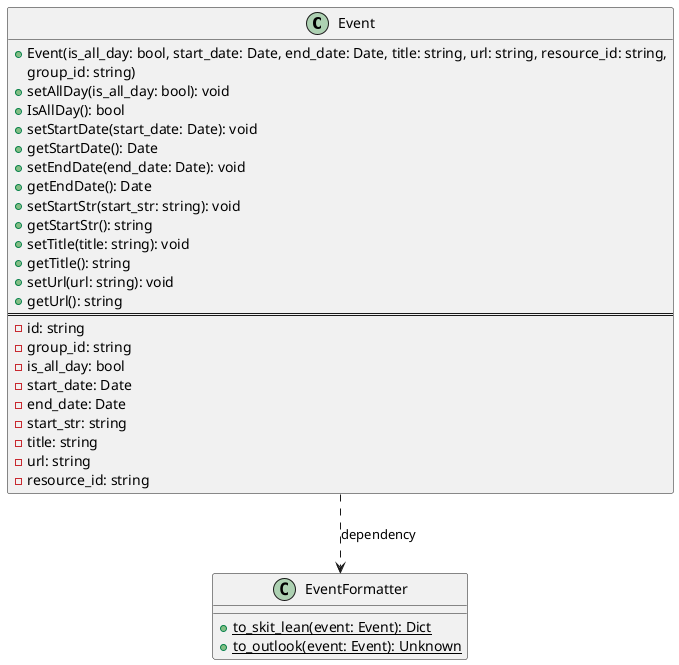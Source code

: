 @startuml


class Event{
    + Event(is_all_day: bool, start_date: Date, end_date: Date, title: string, url: string, resource_id: string,
        group_id: string)
    + setAllDay(is_all_day: bool): void
    + IsAllDay(): bool
    + setStartDate(start_date: Date): void
    + getStartDate(): Date
    + setEndDate(end_date: Date): void
    + getEndDate(): Date
    + setStartStr(start_str: string): void
    + getStartStr(): string
    + setTitle(title: string): void
    + getTitle(): string
    + setUrl(url: string): void
    + getUrl(): string
    ===
    - id: string
    - group_id: string
    - is_all_day: bool
    - start_date: Date
    - end_date: Date
    - start_str: string
    - title: string
    - url: string
    - resource_id: string
}


class EventFormatter{
    {static} + to_skit_lean(event: Event): Dict
    {static} + to_outlook(event: Event): Unknown
}


Event ..> EventFormatter : dependency

@enduml